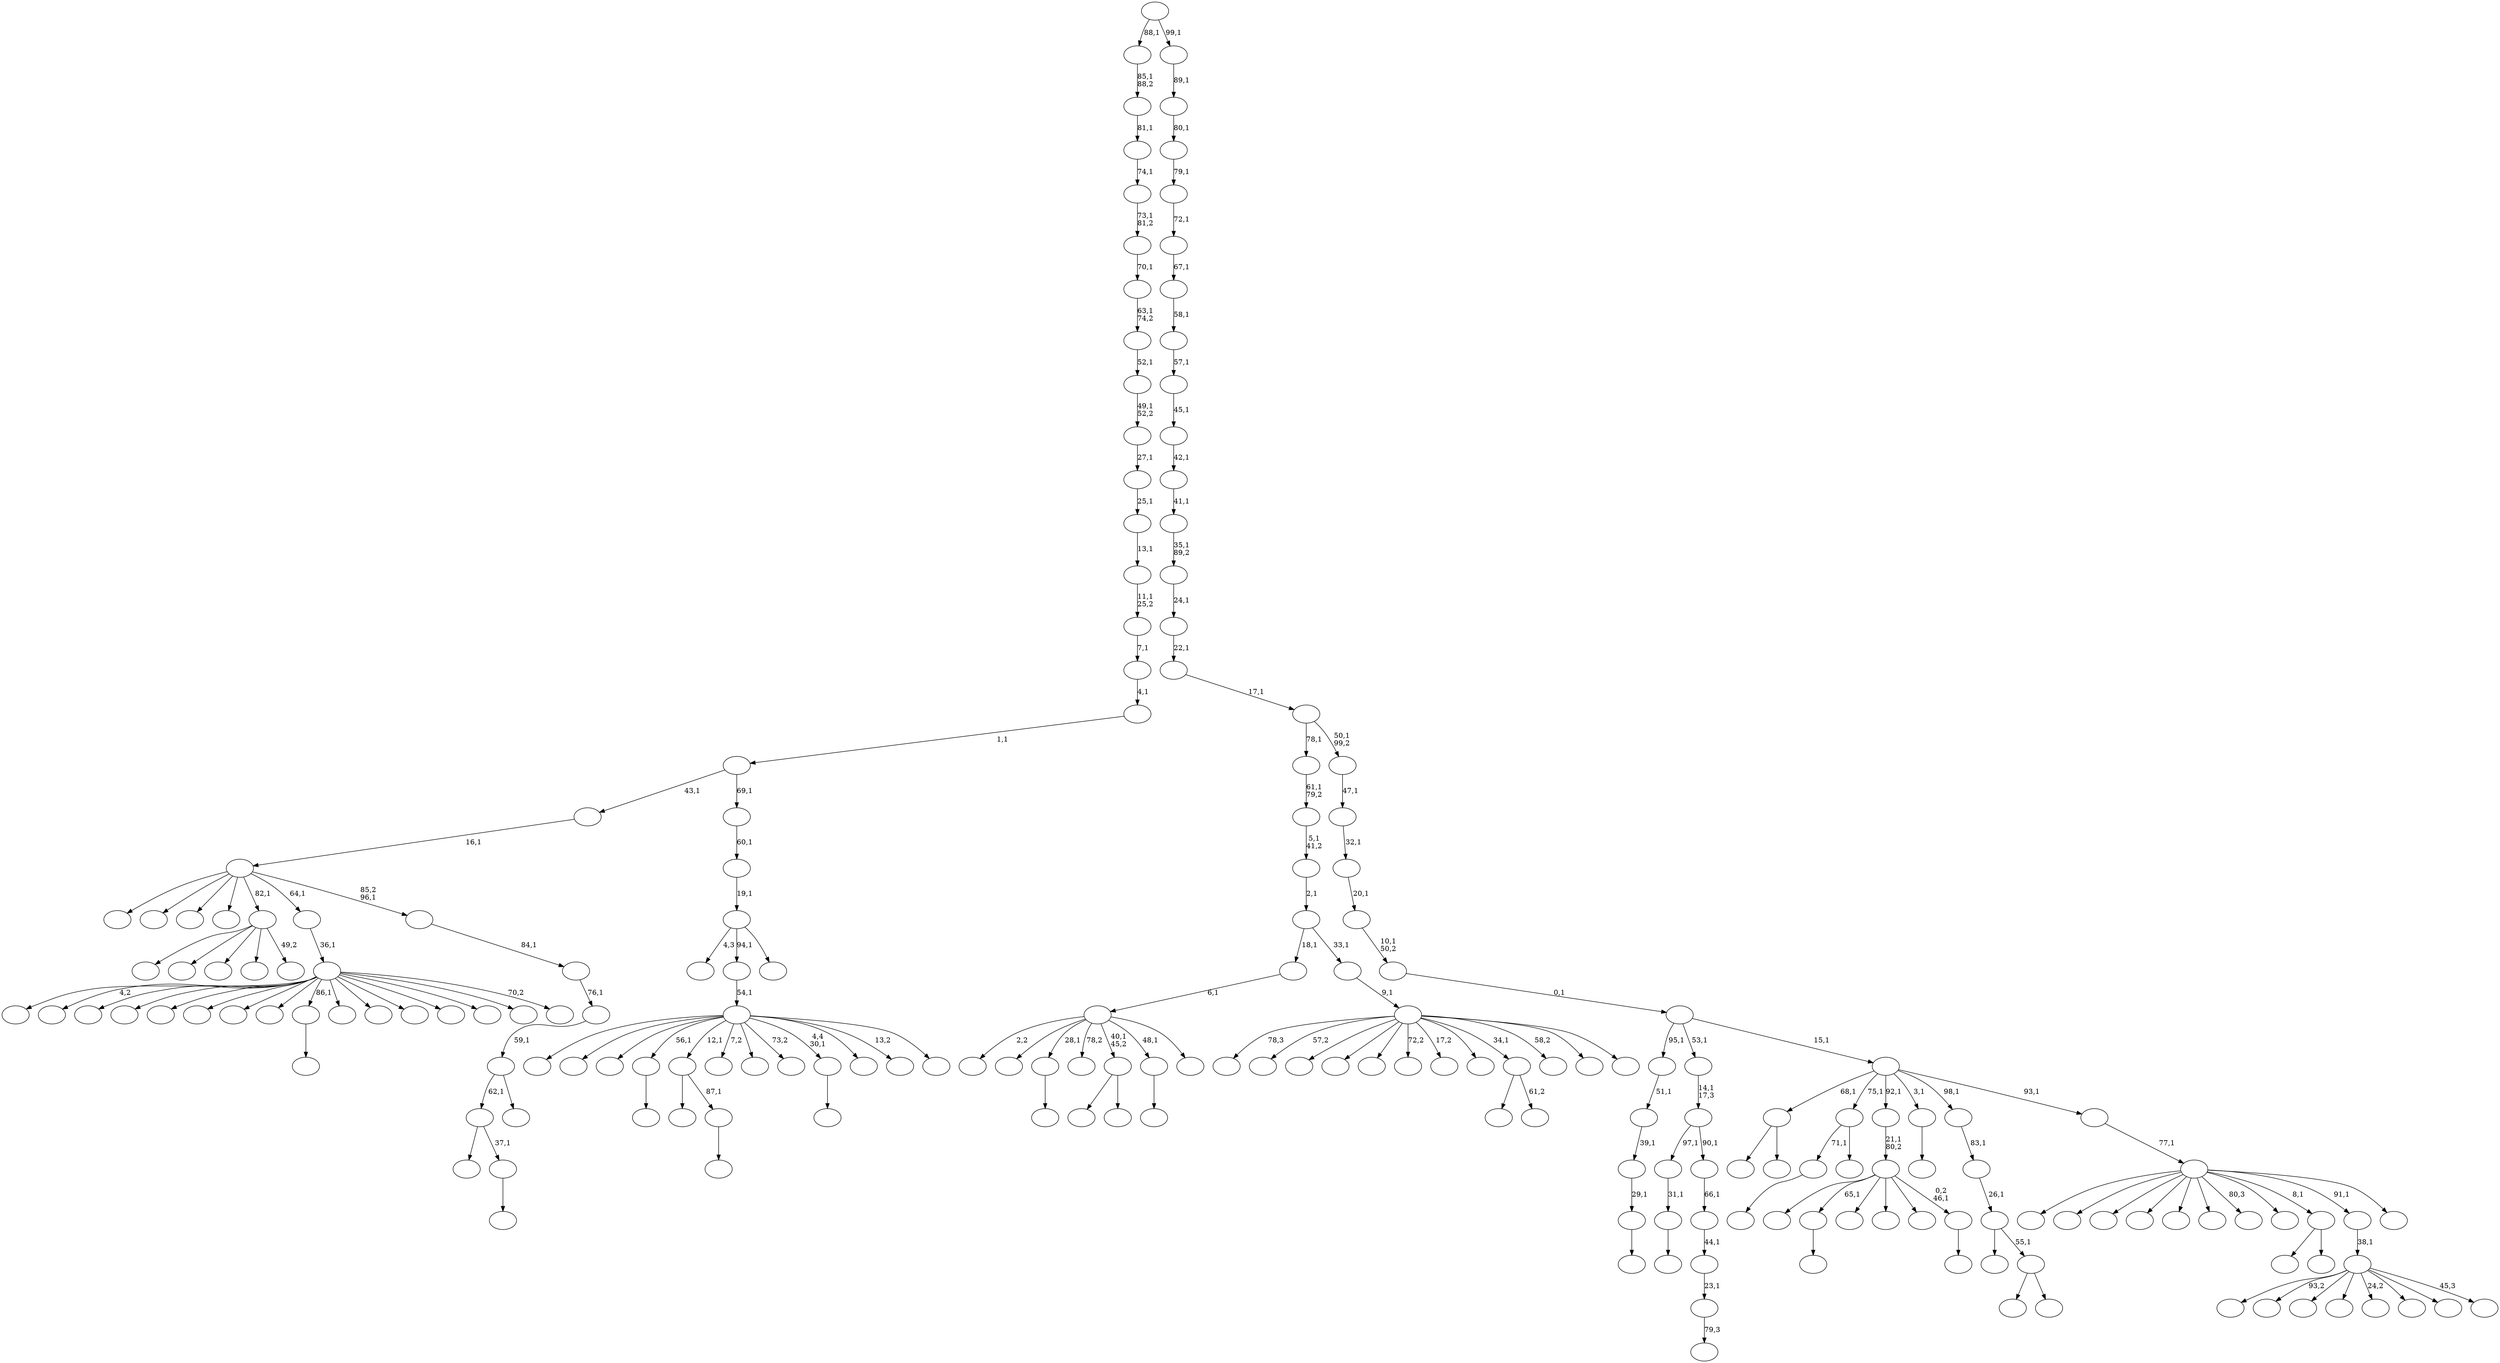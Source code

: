 digraph T {
	200 [label=""]
	199 [label=""]
	198 [label=""]
	197 [label=""]
	196 [label=""]
	195 [label=""]
	194 [label=""]
	193 [label=""]
	192 [label=""]
	191 [label=""]
	190 [label=""]
	189 [label=""]
	188 [label=""]
	187 [label=""]
	186 [label=""]
	185 [label=""]
	184 [label=""]
	183 [label=""]
	182 [label=""]
	181 [label=""]
	180 [label=""]
	179 [label=""]
	178 [label=""]
	177 [label=""]
	176 [label=""]
	175 [label=""]
	174 [label=""]
	173 [label=""]
	172 [label=""]
	171 [label=""]
	170 [label=""]
	169 [label=""]
	168 [label=""]
	167 [label=""]
	166 [label=""]
	165 [label=""]
	164 [label=""]
	163 [label=""]
	162 [label=""]
	161 [label=""]
	160 [label=""]
	159 [label=""]
	158 [label=""]
	157 [label=""]
	156 [label=""]
	155 [label=""]
	154 [label=""]
	153 [label=""]
	152 [label=""]
	151 [label=""]
	150 [label=""]
	149 [label=""]
	148 [label=""]
	147 [label=""]
	146 [label=""]
	145 [label=""]
	144 [label=""]
	143 [label=""]
	142 [label=""]
	141 [label=""]
	140 [label=""]
	139 [label=""]
	138 [label=""]
	137 [label=""]
	136 [label=""]
	135 [label=""]
	134 [label=""]
	133 [label=""]
	132 [label=""]
	131 [label=""]
	130 [label=""]
	129 [label=""]
	128 [label=""]
	127 [label=""]
	126 [label=""]
	125 [label=""]
	124 [label=""]
	123 [label=""]
	122 [label=""]
	121 [label=""]
	120 [label=""]
	119 [label=""]
	118 [label=""]
	117 [label=""]
	116 [label=""]
	115 [label=""]
	114 [label=""]
	113 [label=""]
	112 [label=""]
	111 [label=""]
	110 [label=""]
	109 [label=""]
	108 [label=""]
	107 [label=""]
	106 [label=""]
	105 [label=""]
	104 [label=""]
	103 [label=""]
	102 [label=""]
	101 [label=""]
	100 [label=""]
	99 [label=""]
	98 [label=""]
	97 [label=""]
	96 [label=""]
	95 [label=""]
	94 [label=""]
	93 [label=""]
	92 [label=""]
	91 [label=""]
	90 [label=""]
	89 [label=""]
	88 [label=""]
	87 [label=""]
	86 [label=""]
	85 [label=""]
	84 [label=""]
	83 [label=""]
	82 [label=""]
	81 [label=""]
	80 [label=""]
	79 [label=""]
	78 [label=""]
	77 [label=""]
	76 [label=""]
	75 [label=""]
	74 [label=""]
	73 [label=""]
	72 [label=""]
	71 [label=""]
	70 [label=""]
	69 [label=""]
	68 [label=""]
	67 [label=""]
	66 [label=""]
	65 [label=""]
	64 [label=""]
	63 [label=""]
	62 [label=""]
	61 [label=""]
	60 [label=""]
	59 [label=""]
	58 [label=""]
	57 [label=""]
	56 [label=""]
	55 [label=""]
	54 [label=""]
	53 [label=""]
	52 [label=""]
	51 [label=""]
	50 [label=""]
	49 [label=""]
	48 [label=""]
	47 [label=""]
	46 [label=""]
	45 [label=""]
	44 [label=""]
	43 [label=""]
	42 [label=""]
	41 [label=""]
	40 [label=""]
	39 [label=""]
	38 [label=""]
	37 [label=""]
	36 [label=""]
	35 [label=""]
	34 [label=""]
	33 [label=""]
	32 [label=""]
	31 [label=""]
	30 [label=""]
	29 [label=""]
	28 [label=""]
	27 [label=""]
	26 [label=""]
	25 [label=""]
	24 [label=""]
	23 [label=""]
	22 [label=""]
	21 [label=""]
	20 [label=""]
	19 [label=""]
	18 [label=""]
	17 [label=""]
	16 [label=""]
	15 [label=""]
	14 [label=""]
	13 [label=""]
	12 [label=""]
	11 [label=""]
	10 [label=""]
	9 [label=""]
	8 [label=""]
	7 [label=""]
	6 [label=""]
	5 [label=""]
	4 [label=""]
	3 [label=""]
	2 [label=""]
	1 [label=""]
	0 [label=""]
	182 -> 183 [label=""]
	181 -> 182 [label="29,1"]
	180 -> 181 [label="39,1"]
	179 -> 180 [label="51,1"]
	177 -> 178 [label=""]
	175 -> 176 [label=""]
	173 -> 174 [label=""]
	172 -> 198 [label=""]
	172 -> 173 [label="37,1"]
	163 -> 168 [label=""]
	163 -> 164 [label=""]
	156 -> 157 [label=""]
	153 -> 175 [label="71,1"]
	153 -> 154 [label=""]
	147 -> 148 [label=""]
	145 -> 146 [label=""]
	144 -> 155 [label=""]
	144 -> 145 [label="87,1"]
	140 -> 141 [label=""]
	139 -> 140 [label="31,1"]
	137 -> 138 [label="79,3"]
	136 -> 137 [label="23,1"]
	135 -> 136 [label="44,1"]
	134 -> 135 [label="66,1"]
	133 -> 139 [label="97,1"]
	133 -> 134 [label="90,1"]
	132 -> 133 [label="14,1\n17,3"]
	122 -> 123 [label=""]
	115 -> 121 [label=""]
	115 -> 116 [label=""]
	110 -> 111 [label=""]
	100 -> 101 [label=""]
	99 -> 187 [label=""]
	99 -> 147 [label="65,1"]
	99 -> 127 [label=""]
	99 -> 124 [label=""]
	99 -> 108 [label=""]
	99 -> 100 [label="0,2\n46,1"]
	98 -> 99 [label="21,1\n80,2"]
	95 -> 96 [label=""]
	87 -> 88 [label=""]
	84 -> 165 [label=""]
	84 -> 160 [label=""]
	84 -> 97 [label=""]
	84 -> 92 [label=""]
	84 -> 85 [label="49,2"]
	82 -> 200 [label=""]
	82 -> 194 [label="4,2"]
	82 -> 191 [label=""]
	82 -> 189 [label=""]
	82 -> 185 [label=""]
	82 -> 149 [label=""]
	82 -> 131 [label=""]
	82 -> 130 [label=""]
	82 -> 122 [label="86,1"]
	82 -> 117 [label=""]
	82 -> 109 [label=""]
	82 -> 105 [label=""]
	82 -> 93 [label=""]
	82 -> 90 [label=""]
	82 -> 89 [label=""]
	82 -> 83 [label="70,2"]
	81 -> 82 [label="36,1"]
	79 -> 197 [label="2,2"]
	79 -> 184 [label=""]
	79 -> 177 [label="28,1"]
	79 -> 166 [label="78,2"]
	79 -> 115 [label="40,1\n45,2"]
	79 -> 87 [label="48,1"]
	79 -> 80 [label=""]
	78 -> 79 [label="6,1"]
	76 -> 114 [label=""]
	76 -> 77 [label="61,2"]
	74 -> 188 [label=""]
	74 -> 167 [label=""]
	74 -> 162 [label=""]
	74 -> 156 [label="56,1"]
	74 -> 144 [label="12,1"]
	74 -> 126 [label="7,2"]
	74 -> 113 [label=""]
	74 -> 112 [label="73,2"]
	74 -> 110 [label="4,4\n30,1"]
	74 -> 107 [label=""]
	74 -> 94 [label="13,2"]
	74 -> 75 [label=""]
	73 -> 74 [label="54,1"]
	71 -> 125 [label=""]
	71 -> 72 [label=""]
	70 -> 190 [label=""]
	70 -> 71 [label="55,1"]
	69 -> 70 [label="26,1"]
	68 -> 69 [label="83,1"]
	65 -> 172 [label="62,1"]
	65 -> 66 [label=""]
	64 -> 65 [label="59,1"]
	63 -> 64 [label="76,1"]
	62 -> 63 [label="84,1"]
	61 -> 161 [label=""]
	61 -> 143 [label=""]
	61 -> 119 [label=""]
	61 -> 104 [label=""]
	61 -> 84 [label="82,1"]
	61 -> 81 [label="64,1"]
	61 -> 62 [label="85,2\n96,1"]
	60 -> 61 [label="16,1"]
	57 -> 193 [label="4,3"]
	57 -> 73 [label="94,1"]
	57 -> 58 [label=""]
	56 -> 57 [label="19,1"]
	55 -> 56 [label="60,1"]
	54 -> 60 [label="43,1"]
	54 -> 55 [label="69,1"]
	53 -> 54 [label="1,1"]
	52 -> 53 [label="4,1"]
	51 -> 52 [label="7,1"]
	50 -> 51 [label="11,1\n25,2"]
	49 -> 50 [label="13,1"]
	48 -> 49 [label="25,1"]
	47 -> 48 [label="27,1"]
	46 -> 47 [label="49,1\n52,2"]
	45 -> 46 [label="52,1"]
	44 -> 45 [label="63,1\n74,2"]
	43 -> 44 [label="70,1"]
	42 -> 43 [label="73,1\n81,2"]
	41 -> 42 [label="74,1"]
	40 -> 41 [label="81,1"]
	39 -> 40 [label="85,1\n88,2"]
	37 -> 158 [label=""]
	37 -> 38 [label=""]
	34 -> 199 [label="78,3"]
	34 -> 169 [label="57,2"]
	34 -> 152 [label=""]
	34 -> 150 [label=""]
	34 -> 142 [label=""]
	34 -> 128 [label="72,2"]
	34 -> 120 [label="17,2"]
	34 -> 102 [label=""]
	34 -> 76 [label="34,1"]
	34 -> 67 [label="58,2"]
	34 -> 59 [label=""]
	34 -> 35 [label=""]
	33 -> 34 [label="9,1"]
	32 -> 78 [label="18,1"]
	32 -> 33 [label="33,1"]
	31 -> 32 [label="2,1"]
	30 -> 31 [label="5,1\n41,2"]
	29 -> 30 [label="61,1\n79,2"]
	27 -> 186 [label=""]
	27 -> 171 [label="93,2"]
	27 -> 170 [label=""]
	27 -> 129 [label=""]
	27 -> 106 [label="24,2"]
	27 -> 103 [label=""]
	27 -> 36 [label=""]
	27 -> 28 [label="45,3"]
	26 -> 27 [label="38,1"]
	24 -> 196 [label=""]
	24 -> 195 [label=""]
	24 -> 192 [label=""]
	24 -> 159 [label=""]
	24 -> 151 [label=""]
	24 -> 118 [label=""]
	24 -> 91 [label="80,3"]
	24 -> 86 [label=""]
	24 -> 37 [label="8,1"]
	24 -> 26 [label="91,1"]
	24 -> 25 [label=""]
	23 -> 24 [label="77,1"]
	22 -> 163 [label="68,1"]
	22 -> 153 [label="75,1"]
	22 -> 98 [label="92,1"]
	22 -> 95 [label="3,1"]
	22 -> 68 [label="98,1"]
	22 -> 23 [label="93,1"]
	21 -> 179 [label="95,1"]
	21 -> 132 [label="53,1"]
	21 -> 22 [label="15,1"]
	20 -> 21 [label="0,1"]
	19 -> 20 [label="10,1\n50,2"]
	18 -> 19 [label="20,1"]
	17 -> 18 [label="32,1"]
	16 -> 17 [label="47,1"]
	15 -> 29 [label="78,1"]
	15 -> 16 [label="50,1\n99,2"]
	14 -> 15 [label="17,1"]
	13 -> 14 [label="22,1"]
	12 -> 13 [label="24,1"]
	11 -> 12 [label="35,1\n89,2"]
	10 -> 11 [label="41,1"]
	9 -> 10 [label="42,1"]
	8 -> 9 [label="45,1"]
	7 -> 8 [label="57,1"]
	6 -> 7 [label="58,1"]
	5 -> 6 [label="67,1"]
	4 -> 5 [label="72,1"]
	3 -> 4 [label="79,1"]
	2 -> 3 [label="80,1"]
	1 -> 2 [label="89,1"]
	0 -> 39 [label="88,1"]
	0 -> 1 [label="99,1"]
}

